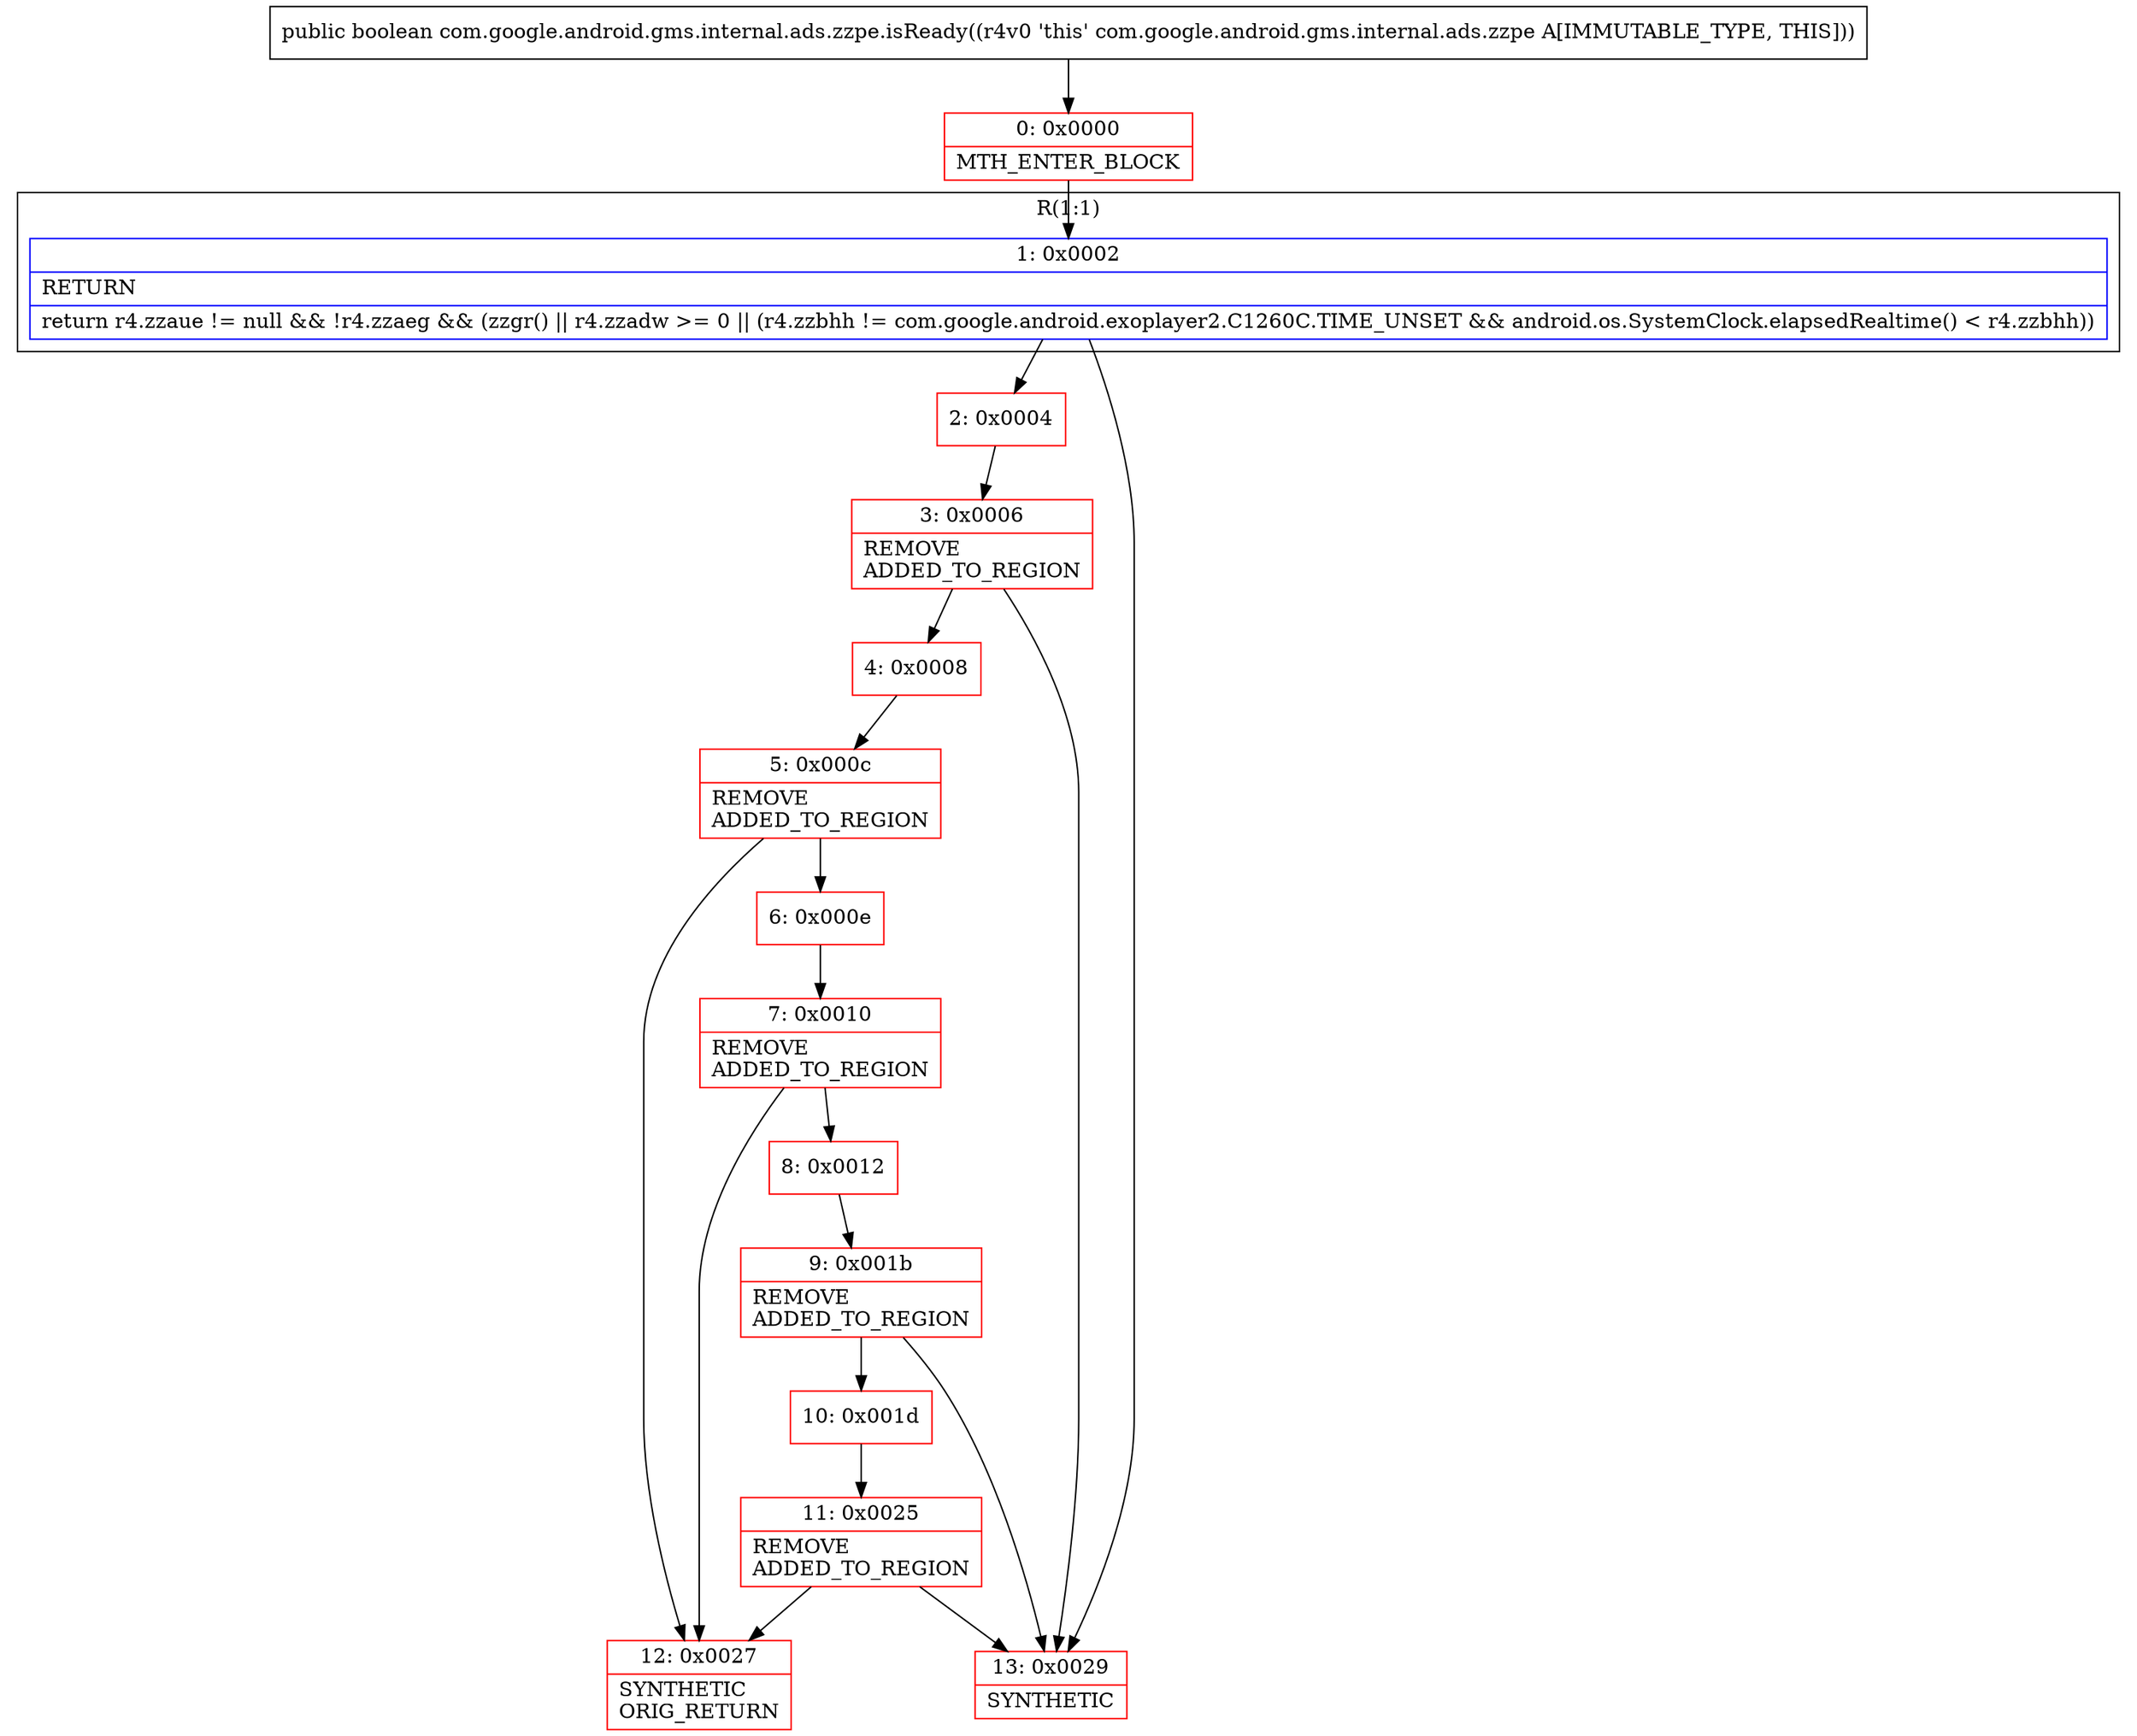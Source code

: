 digraph "CFG forcom.google.android.gms.internal.ads.zzpe.isReady()Z" {
subgraph cluster_Region_1760793341 {
label = "R(1:1)";
node [shape=record,color=blue];
Node_1 [shape=record,label="{1\:\ 0x0002|RETURN\l|return r4.zzaue != null && !r4.zzaeg && (zzgr() \|\| r4.zzadw \>= 0 \|\| (r4.zzbhh != com.google.android.exoplayer2.C1260C.TIME_UNSET && android.os.SystemClock.elapsedRealtime() \< r4.zzbhh))\l}"];
}
Node_0 [shape=record,color=red,label="{0\:\ 0x0000|MTH_ENTER_BLOCK\l}"];
Node_2 [shape=record,color=red,label="{2\:\ 0x0004}"];
Node_3 [shape=record,color=red,label="{3\:\ 0x0006|REMOVE\lADDED_TO_REGION\l}"];
Node_4 [shape=record,color=red,label="{4\:\ 0x0008}"];
Node_5 [shape=record,color=red,label="{5\:\ 0x000c|REMOVE\lADDED_TO_REGION\l}"];
Node_6 [shape=record,color=red,label="{6\:\ 0x000e}"];
Node_7 [shape=record,color=red,label="{7\:\ 0x0010|REMOVE\lADDED_TO_REGION\l}"];
Node_8 [shape=record,color=red,label="{8\:\ 0x0012}"];
Node_9 [shape=record,color=red,label="{9\:\ 0x001b|REMOVE\lADDED_TO_REGION\l}"];
Node_10 [shape=record,color=red,label="{10\:\ 0x001d}"];
Node_11 [shape=record,color=red,label="{11\:\ 0x0025|REMOVE\lADDED_TO_REGION\l}"];
Node_12 [shape=record,color=red,label="{12\:\ 0x0027|SYNTHETIC\lORIG_RETURN\l}"];
Node_13 [shape=record,color=red,label="{13\:\ 0x0029|SYNTHETIC\l}"];
MethodNode[shape=record,label="{public boolean com.google.android.gms.internal.ads.zzpe.isReady((r4v0 'this' com.google.android.gms.internal.ads.zzpe A[IMMUTABLE_TYPE, THIS])) }"];
MethodNode -> Node_0;
Node_1 -> Node_2;
Node_1 -> Node_13;
Node_0 -> Node_1;
Node_2 -> Node_3;
Node_3 -> Node_4;
Node_3 -> Node_13;
Node_4 -> Node_5;
Node_5 -> Node_6;
Node_5 -> Node_12;
Node_6 -> Node_7;
Node_7 -> Node_8;
Node_7 -> Node_12;
Node_8 -> Node_9;
Node_9 -> Node_10;
Node_9 -> Node_13;
Node_10 -> Node_11;
Node_11 -> Node_12;
Node_11 -> Node_13;
}

